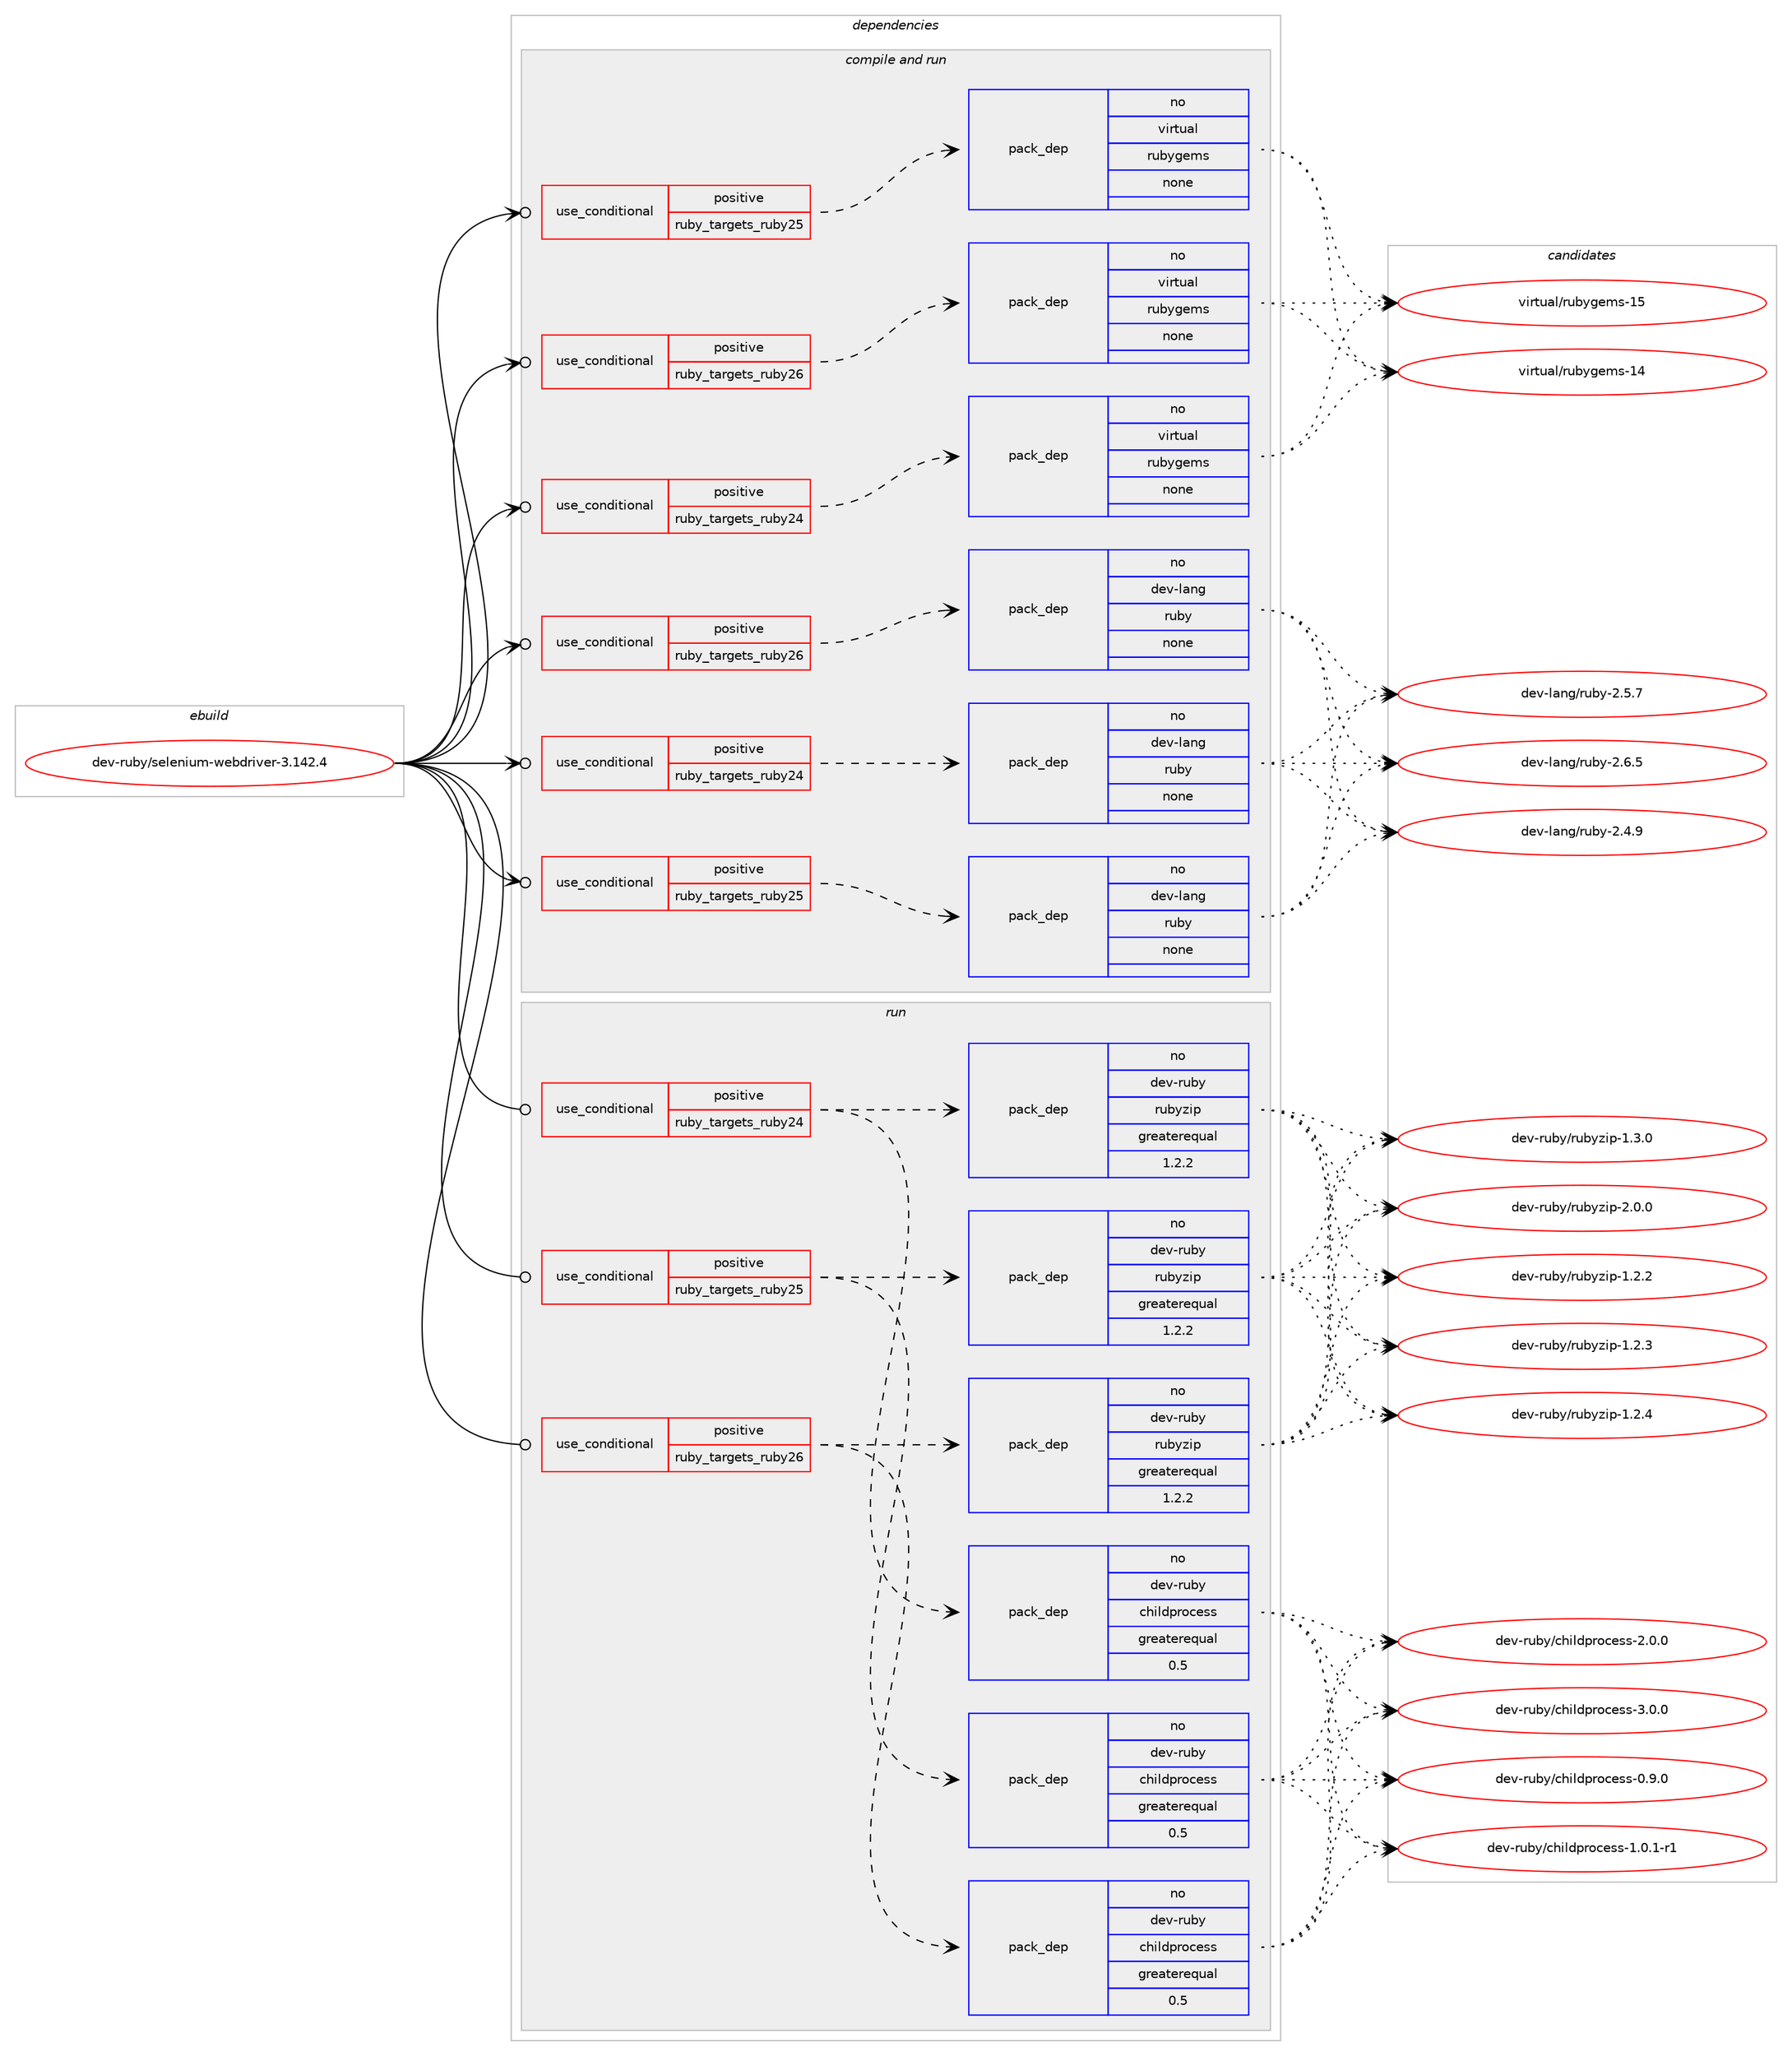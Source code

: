 digraph prolog {

# *************
# Graph options
# *************

newrank=true;
concentrate=true;
compound=true;
graph [rankdir=LR,fontname=Helvetica,fontsize=10,ranksep=1.5];#, ranksep=2.5, nodesep=0.2];
edge  [arrowhead=vee];
node  [fontname=Helvetica,fontsize=10];

# **********
# The ebuild
# **********

subgraph cluster_leftcol {
color=gray;
rank=same;
label=<<i>ebuild</i>>;
id [label="dev-ruby/selenium-webdriver-3.142.4", color=red, width=4, href="../dev-ruby/selenium-webdriver-3.142.4.svg"];
}

# ****************
# The dependencies
# ****************

subgraph cluster_midcol {
color=gray;
label=<<i>dependencies</i>>;
subgraph cluster_compile {
fillcolor="#eeeeee";
style=filled;
label=<<i>compile</i>>;
}
subgraph cluster_compileandrun {
fillcolor="#eeeeee";
style=filled;
label=<<i>compile and run</i>>;
subgraph cond177450 {
dependency715660 [label=<<TABLE BORDER="0" CELLBORDER="1" CELLSPACING="0" CELLPADDING="4"><TR><TD ROWSPAN="3" CELLPADDING="10">use_conditional</TD></TR><TR><TD>positive</TD></TR><TR><TD>ruby_targets_ruby24</TD></TR></TABLE>>, shape=none, color=red];
subgraph pack526180 {
dependency715661 [label=<<TABLE BORDER="0" CELLBORDER="1" CELLSPACING="0" CELLPADDING="4" WIDTH="220"><TR><TD ROWSPAN="6" CELLPADDING="30">pack_dep</TD></TR><TR><TD WIDTH="110">no</TD></TR><TR><TD>dev-lang</TD></TR><TR><TD>ruby</TD></TR><TR><TD>none</TD></TR><TR><TD></TD></TR></TABLE>>, shape=none, color=blue];
}
dependency715660:e -> dependency715661:w [weight=20,style="dashed",arrowhead="vee"];
}
id:e -> dependency715660:w [weight=20,style="solid",arrowhead="odotvee"];
subgraph cond177451 {
dependency715662 [label=<<TABLE BORDER="0" CELLBORDER="1" CELLSPACING="0" CELLPADDING="4"><TR><TD ROWSPAN="3" CELLPADDING="10">use_conditional</TD></TR><TR><TD>positive</TD></TR><TR><TD>ruby_targets_ruby24</TD></TR></TABLE>>, shape=none, color=red];
subgraph pack526181 {
dependency715663 [label=<<TABLE BORDER="0" CELLBORDER="1" CELLSPACING="0" CELLPADDING="4" WIDTH="220"><TR><TD ROWSPAN="6" CELLPADDING="30">pack_dep</TD></TR><TR><TD WIDTH="110">no</TD></TR><TR><TD>virtual</TD></TR><TR><TD>rubygems</TD></TR><TR><TD>none</TD></TR><TR><TD></TD></TR></TABLE>>, shape=none, color=blue];
}
dependency715662:e -> dependency715663:w [weight=20,style="dashed",arrowhead="vee"];
}
id:e -> dependency715662:w [weight=20,style="solid",arrowhead="odotvee"];
subgraph cond177452 {
dependency715664 [label=<<TABLE BORDER="0" CELLBORDER="1" CELLSPACING="0" CELLPADDING="4"><TR><TD ROWSPAN="3" CELLPADDING="10">use_conditional</TD></TR><TR><TD>positive</TD></TR><TR><TD>ruby_targets_ruby25</TD></TR></TABLE>>, shape=none, color=red];
subgraph pack526182 {
dependency715665 [label=<<TABLE BORDER="0" CELLBORDER="1" CELLSPACING="0" CELLPADDING="4" WIDTH="220"><TR><TD ROWSPAN="6" CELLPADDING="30">pack_dep</TD></TR><TR><TD WIDTH="110">no</TD></TR><TR><TD>dev-lang</TD></TR><TR><TD>ruby</TD></TR><TR><TD>none</TD></TR><TR><TD></TD></TR></TABLE>>, shape=none, color=blue];
}
dependency715664:e -> dependency715665:w [weight=20,style="dashed",arrowhead="vee"];
}
id:e -> dependency715664:w [weight=20,style="solid",arrowhead="odotvee"];
subgraph cond177453 {
dependency715666 [label=<<TABLE BORDER="0" CELLBORDER="1" CELLSPACING="0" CELLPADDING="4"><TR><TD ROWSPAN="3" CELLPADDING="10">use_conditional</TD></TR><TR><TD>positive</TD></TR><TR><TD>ruby_targets_ruby25</TD></TR></TABLE>>, shape=none, color=red];
subgraph pack526183 {
dependency715667 [label=<<TABLE BORDER="0" CELLBORDER="1" CELLSPACING="0" CELLPADDING="4" WIDTH="220"><TR><TD ROWSPAN="6" CELLPADDING="30">pack_dep</TD></TR><TR><TD WIDTH="110">no</TD></TR><TR><TD>virtual</TD></TR><TR><TD>rubygems</TD></TR><TR><TD>none</TD></TR><TR><TD></TD></TR></TABLE>>, shape=none, color=blue];
}
dependency715666:e -> dependency715667:w [weight=20,style="dashed",arrowhead="vee"];
}
id:e -> dependency715666:w [weight=20,style="solid",arrowhead="odotvee"];
subgraph cond177454 {
dependency715668 [label=<<TABLE BORDER="0" CELLBORDER="1" CELLSPACING="0" CELLPADDING="4"><TR><TD ROWSPAN="3" CELLPADDING="10">use_conditional</TD></TR><TR><TD>positive</TD></TR><TR><TD>ruby_targets_ruby26</TD></TR></TABLE>>, shape=none, color=red];
subgraph pack526184 {
dependency715669 [label=<<TABLE BORDER="0" CELLBORDER="1" CELLSPACING="0" CELLPADDING="4" WIDTH="220"><TR><TD ROWSPAN="6" CELLPADDING="30">pack_dep</TD></TR><TR><TD WIDTH="110">no</TD></TR><TR><TD>dev-lang</TD></TR><TR><TD>ruby</TD></TR><TR><TD>none</TD></TR><TR><TD></TD></TR></TABLE>>, shape=none, color=blue];
}
dependency715668:e -> dependency715669:w [weight=20,style="dashed",arrowhead="vee"];
}
id:e -> dependency715668:w [weight=20,style="solid",arrowhead="odotvee"];
subgraph cond177455 {
dependency715670 [label=<<TABLE BORDER="0" CELLBORDER="1" CELLSPACING="0" CELLPADDING="4"><TR><TD ROWSPAN="3" CELLPADDING="10">use_conditional</TD></TR><TR><TD>positive</TD></TR><TR><TD>ruby_targets_ruby26</TD></TR></TABLE>>, shape=none, color=red];
subgraph pack526185 {
dependency715671 [label=<<TABLE BORDER="0" CELLBORDER="1" CELLSPACING="0" CELLPADDING="4" WIDTH="220"><TR><TD ROWSPAN="6" CELLPADDING="30">pack_dep</TD></TR><TR><TD WIDTH="110">no</TD></TR><TR><TD>virtual</TD></TR><TR><TD>rubygems</TD></TR><TR><TD>none</TD></TR><TR><TD></TD></TR></TABLE>>, shape=none, color=blue];
}
dependency715670:e -> dependency715671:w [weight=20,style="dashed",arrowhead="vee"];
}
id:e -> dependency715670:w [weight=20,style="solid",arrowhead="odotvee"];
}
subgraph cluster_run {
fillcolor="#eeeeee";
style=filled;
label=<<i>run</i>>;
subgraph cond177456 {
dependency715672 [label=<<TABLE BORDER="0" CELLBORDER="1" CELLSPACING="0" CELLPADDING="4"><TR><TD ROWSPAN="3" CELLPADDING="10">use_conditional</TD></TR><TR><TD>positive</TD></TR><TR><TD>ruby_targets_ruby24</TD></TR></TABLE>>, shape=none, color=red];
subgraph pack526186 {
dependency715673 [label=<<TABLE BORDER="0" CELLBORDER="1" CELLSPACING="0" CELLPADDING="4" WIDTH="220"><TR><TD ROWSPAN="6" CELLPADDING="30">pack_dep</TD></TR><TR><TD WIDTH="110">no</TD></TR><TR><TD>dev-ruby</TD></TR><TR><TD>childprocess</TD></TR><TR><TD>greaterequal</TD></TR><TR><TD>0.5</TD></TR></TABLE>>, shape=none, color=blue];
}
dependency715672:e -> dependency715673:w [weight=20,style="dashed",arrowhead="vee"];
subgraph pack526187 {
dependency715674 [label=<<TABLE BORDER="0" CELLBORDER="1" CELLSPACING="0" CELLPADDING="4" WIDTH="220"><TR><TD ROWSPAN="6" CELLPADDING="30">pack_dep</TD></TR><TR><TD WIDTH="110">no</TD></TR><TR><TD>dev-ruby</TD></TR><TR><TD>rubyzip</TD></TR><TR><TD>greaterequal</TD></TR><TR><TD>1.2.2</TD></TR></TABLE>>, shape=none, color=blue];
}
dependency715672:e -> dependency715674:w [weight=20,style="dashed",arrowhead="vee"];
}
id:e -> dependency715672:w [weight=20,style="solid",arrowhead="odot"];
subgraph cond177457 {
dependency715675 [label=<<TABLE BORDER="0" CELLBORDER="1" CELLSPACING="0" CELLPADDING="4"><TR><TD ROWSPAN="3" CELLPADDING="10">use_conditional</TD></TR><TR><TD>positive</TD></TR><TR><TD>ruby_targets_ruby25</TD></TR></TABLE>>, shape=none, color=red];
subgraph pack526188 {
dependency715676 [label=<<TABLE BORDER="0" CELLBORDER="1" CELLSPACING="0" CELLPADDING="4" WIDTH="220"><TR><TD ROWSPAN="6" CELLPADDING="30">pack_dep</TD></TR><TR><TD WIDTH="110">no</TD></TR><TR><TD>dev-ruby</TD></TR><TR><TD>childprocess</TD></TR><TR><TD>greaterequal</TD></TR><TR><TD>0.5</TD></TR></TABLE>>, shape=none, color=blue];
}
dependency715675:e -> dependency715676:w [weight=20,style="dashed",arrowhead="vee"];
subgraph pack526189 {
dependency715677 [label=<<TABLE BORDER="0" CELLBORDER="1" CELLSPACING="0" CELLPADDING="4" WIDTH="220"><TR><TD ROWSPAN="6" CELLPADDING="30">pack_dep</TD></TR><TR><TD WIDTH="110">no</TD></TR><TR><TD>dev-ruby</TD></TR><TR><TD>rubyzip</TD></TR><TR><TD>greaterequal</TD></TR><TR><TD>1.2.2</TD></TR></TABLE>>, shape=none, color=blue];
}
dependency715675:e -> dependency715677:w [weight=20,style="dashed",arrowhead="vee"];
}
id:e -> dependency715675:w [weight=20,style="solid",arrowhead="odot"];
subgraph cond177458 {
dependency715678 [label=<<TABLE BORDER="0" CELLBORDER="1" CELLSPACING="0" CELLPADDING="4"><TR><TD ROWSPAN="3" CELLPADDING="10">use_conditional</TD></TR><TR><TD>positive</TD></TR><TR><TD>ruby_targets_ruby26</TD></TR></TABLE>>, shape=none, color=red];
subgraph pack526190 {
dependency715679 [label=<<TABLE BORDER="0" CELLBORDER="1" CELLSPACING="0" CELLPADDING="4" WIDTH="220"><TR><TD ROWSPAN="6" CELLPADDING="30">pack_dep</TD></TR><TR><TD WIDTH="110">no</TD></TR><TR><TD>dev-ruby</TD></TR><TR><TD>childprocess</TD></TR><TR><TD>greaterequal</TD></TR><TR><TD>0.5</TD></TR></TABLE>>, shape=none, color=blue];
}
dependency715678:e -> dependency715679:w [weight=20,style="dashed",arrowhead="vee"];
subgraph pack526191 {
dependency715680 [label=<<TABLE BORDER="0" CELLBORDER="1" CELLSPACING="0" CELLPADDING="4" WIDTH="220"><TR><TD ROWSPAN="6" CELLPADDING="30">pack_dep</TD></TR><TR><TD WIDTH="110">no</TD></TR><TR><TD>dev-ruby</TD></TR><TR><TD>rubyzip</TD></TR><TR><TD>greaterequal</TD></TR><TR><TD>1.2.2</TD></TR></TABLE>>, shape=none, color=blue];
}
dependency715678:e -> dependency715680:w [weight=20,style="dashed",arrowhead="vee"];
}
id:e -> dependency715678:w [weight=20,style="solid",arrowhead="odot"];
}
}

# **************
# The candidates
# **************

subgraph cluster_choices {
rank=same;
color=gray;
label=<<i>candidates</i>>;

subgraph choice526180 {
color=black;
nodesep=1;
choice10010111845108971101034711411798121455046524657 [label="dev-lang/ruby-2.4.9", color=red, width=4,href="../dev-lang/ruby-2.4.9.svg"];
choice10010111845108971101034711411798121455046534655 [label="dev-lang/ruby-2.5.7", color=red, width=4,href="../dev-lang/ruby-2.5.7.svg"];
choice10010111845108971101034711411798121455046544653 [label="dev-lang/ruby-2.6.5", color=red, width=4,href="../dev-lang/ruby-2.6.5.svg"];
dependency715661:e -> choice10010111845108971101034711411798121455046524657:w [style=dotted,weight="100"];
dependency715661:e -> choice10010111845108971101034711411798121455046534655:w [style=dotted,weight="100"];
dependency715661:e -> choice10010111845108971101034711411798121455046544653:w [style=dotted,weight="100"];
}
subgraph choice526181 {
color=black;
nodesep=1;
choice118105114116117971084711411798121103101109115454952 [label="virtual/rubygems-14", color=red, width=4,href="../virtual/rubygems-14.svg"];
choice118105114116117971084711411798121103101109115454953 [label="virtual/rubygems-15", color=red, width=4,href="../virtual/rubygems-15.svg"];
dependency715663:e -> choice118105114116117971084711411798121103101109115454952:w [style=dotted,weight="100"];
dependency715663:e -> choice118105114116117971084711411798121103101109115454953:w [style=dotted,weight="100"];
}
subgraph choice526182 {
color=black;
nodesep=1;
choice10010111845108971101034711411798121455046524657 [label="dev-lang/ruby-2.4.9", color=red, width=4,href="../dev-lang/ruby-2.4.9.svg"];
choice10010111845108971101034711411798121455046534655 [label="dev-lang/ruby-2.5.7", color=red, width=4,href="../dev-lang/ruby-2.5.7.svg"];
choice10010111845108971101034711411798121455046544653 [label="dev-lang/ruby-2.6.5", color=red, width=4,href="../dev-lang/ruby-2.6.5.svg"];
dependency715665:e -> choice10010111845108971101034711411798121455046524657:w [style=dotted,weight="100"];
dependency715665:e -> choice10010111845108971101034711411798121455046534655:w [style=dotted,weight="100"];
dependency715665:e -> choice10010111845108971101034711411798121455046544653:w [style=dotted,weight="100"];
}
subgraph choice526183 {
color=black;
nodesep=1;
choice118105114116117971084711411798121103101109115454952 [label="virtual/rubygems-14", color=red, width=4,href="../virtual/rubygems-14.svg"];
choice118105114116117971084711411798121103101109115454953 [label="virtual/rubygems-15", color=red, width=4,href="../virtual/rubygems-15.svg"];
dependency715667:e -> choice118105114116117971084711411798121103101109115454952:w [style=dotted,weight="100"];
dependency715667:e -> choice118105114116117971084711411798121103101109115454953:w [style=dotted,weight="100"];
}
subgraph choice526184 {
color=black;
nodesep=1;
choice10010111845108971101034711411798121455046524657 [label="dev-lang/ruby-2.4.9", color=red, width=4,href="../dev-lang/ruby-2.4.9.svg"];
choice10010111845108971101034711411798121455046534655 [label="dev-lang/ruby-2.5.7", color=red, width=4,href="../dev-lang/ruby-2.5.7.svg"];
choice10010111845108971101034711411798121455046544653 [label="dev-lang/ruby-2.6.5", color=red, width=4,href="../dev-lang/ruby-2.6.5.svg"];
dependency715669:e -> choice10010111845108971101034711411798121455046524657:w [style=dotted,weight="100"];
dependency715669:e -> choice10010111845108971101034711411798121455046534655:w [style=dotted,weight="100"];
dependency715669:e -> choice10010111845108971101034711411798121455046544653:w [style=dotted,weight="100"];
}
subgraph choice526185 {
color=black;
nodesep=1;
choice118105114116117971084711411798121103101109115454952 [label="virtual/rubygems-14", color=red, width=4,href="../virtual/rubygems-14.svg"];
choice118105114116117971084711411798121103101109115454953 [label="virtual/rubygems-15", color=red, width=4,href="../virtual/rubygems-15.svg"];
dependency715671:e -> choice118105114116117971084711411798121103101109115454952:w [style=dotted,weight="100"];
dependency715671:e -> choice118105114116117971084711411798121103101109115454953:w [style=dotted,weight="100"];
}
subgraph choice526186 {
color=black;
nodesep=1;
choice1001011184511411798121479910410510810011211411199101115115454846574648 [label="dev-ruby/childprocess-0.9.0", color=red, width=4,href="../dev-ruby/childprocess-0.9.0.svg"];
choice10010111845114117981214799104105108100112114111991011151154549464846494511449 [label="dev-ruby/childprocess-1.0.1-r1", color=red, width=4,href="../dev-ruby/childprocess-1.0.1-r1.svg"];
choice1001011184511411798121479910410510810011211411199101115115455046484648 [label="dev-ruby/childprocess-2.0.0", color=red, width=4,href="../dev-ruby/childprocess-2.0.0.svg"];
choice1001011184511411798121479910410510810011211411199101115115455146484648 [label="dev-ruby/childprocess-3.0.0", color=red, width=4,href="../dev-ruby/childprocess-3.0.0.svg"];
dependency715673:e -> choice1001011184511411798121479910410510810011211411199101115115454846574648:w [style=dotted,weight="100"];
dependency715673:e -> choice10010111845114117981214799104105108100112114111991011151154549464846494511449:w [style=dotted,weight="100"];
dependency715673:e -> choice1001011184511411798121479910410510810011211411199101115115455046484648:w [style=dotted,weight="100"];
dependency715673:e -> choice1001011184511411798121479910410510810011211411199101115115455146484648:w [style=dotted,weight="100"];
}
subgraph choice526187 {
color=black;
nodesep=1;
choice10010111845114117981214711411798121122105112454946504650 [label="dev-ruby/rubyzip-1.2.2", color=red, width=4,href="../dev-ruby/rubyzip-1.2.2.svg"];
choice10010111845114117981214711411798121122105112454946504651 [label="dev-ruby/rubyzip-1.2.3", color=red, width=4,href="../dev-ruby/rubyzip-1.2.3.svg"];
choice10010111845114117981214711411798121122105112454946504652 [label="dev-ruby/rubyzip-1.2.4", color=red, width=4,href="../dev-ruby/rubyzip-1.2.4.svg"];
choice10010111845114117981214711411798121122105112454946514648 [label="dev-ruby/rubyzip-1.3.0", color=red, width=4,href="../dev-ruby/rubyzip-1.3.0.svg"];
choice10010111845114117981214711411798121122105112455046484648 [label="dev-ruby/rubyzip-2.0.0", color=red, width=4,href="../dev-ruby/rubyzip-2.0.0.svg"];
dependency715674:e -> choice10010111845114117981214711411798121122105112454946504650:w [style=dotted,weight="100"];
dependency715674:e -> choice10010111845114117981214711411798121122105112454946504651:w [style=dotted,weight="100"];
dependency715674:e -> choice10010111845114117981214711411798121122105112454946504652:w [style=dotted,weight="100"];
dependency715674:e -> choice10010111845114117981214711411798121122105112454946514648:w [style=dotted,weight="100"];
dependency715674:e -> choice10010111845114117981214711411798121122105112455046484648:w [style=dotted,weight="100"];
}
subgraph choice526188 {
color=black;
nodesep=1;
choice1001011184511411798121479910410510810011211411199101115115454846574648 [label="dev-ruby/childprocess-0.9.0", color=red, width=4,href="../dev-ruby/childprocess-0.9.0.svg"];
choice10010111845114117981214799104105108100112114111991011151154549464846494511449 [label="dev-ruby/childprocess-1.0.1-r1", color=red, width=4,href="../dev-ruby/childprocess-1.0.1-r1.svg"];
choice1001011184511411798121479910410510810011211411199101115115455046484648 [label="dev-ruby/childprocess-2.0.0", color=red, width=4,href="../dev-ruby/childprocess-2.0.0.svg"];
choice1001011184511411798121479910410510810011211411199101115115455146484648 [label="dev-ruby/childprocess-3.0.0", color=red, width=4,href="../dev-ruby/childprocess-3.0.0.svg"];
dependency715676:e -> choice1001011184511411798121479910410510810011211411199101115115454846574648:w [style=dotted,weight="100"];
dependency715676:e -> choice10010111845114117981214799104105108100112114111991011151154549464846494511449:w [style=dotted,weight="100"];
dependency715676:e -> choice1001011184511411798121479910410510810011211411199101115115455046484648:w [style=dotted,weight="100"];
dependency715676:e -> choice1001011184511411798121479910410510810011211411199101115115455146484648:w [style=dotted,weight="100"];
}
subgraph choice526189 {
color=black;
nodesep=1;
choice10010111845114117981214711411798121122105112454946504650 [label="dev-ruby/rubyzip-1.2.2", color=red, width=4,href="../dev-ruby/rubyzip-1.2.2.svg"];
choice10010111845114117981214711411798121122105112454946504651 [label="dev-ruby/rubyzip-1.2.3", color=red, width=4,href="../dev-ruby/rubyzip-1.2.3.svg"];
choice10010111845114117981214711411798121122105112454946504652 [label="dev-ruby/rubyzip-1.2.4", color=red, width=4,href="../dev-ruby/rubyzip-1.2.4.svg"];
choice10010111845114117981214711411798121122105112454946514648 [label="dev-ruby/rubyzip-1.3.0", color=red, width=4,href="../dev-ruby/rubyzip-1.3.0.svg"];
choice10010111845114117981214711411798121122105112455046484648 [label="dev-ruby/rubyzip-2.0.0", color=red, width=4,href="../dev-ruby/rubyzip-2.0.0.svg"];
dependency715677:e -> choice10010111845114117981214711411798121122105112454946504650:w [style=dotted,weight="100"];
dependency715677:e -> choice10010111845114117981214711411798121122105112454946504651:w [style=dotted,weight="100"];
dependency715677:e -> choice10010111845114117981214711411798121122105112454946504652:w [style=dotted,weight="100"];
dependency715677:e -> choice10010111845114117981214711411798121122105112454946514648:w [style=dotted,weight="100"];
dependency715677:e -> choice10010111845114117981214711411798121122105112455046484648:w [style=dotted,weight="100"];
}
subgraph choice526190 {
color=black;
nodesep=1;
choice1001011184511411798121479910410510810011211411199101115115454846574648 [label="dev-ruby/childprocess-0.9.0", color=red, width=4,href="../dev-ruby/childprocess-0.9.0.svg"];
choice10010111845114117981214799104105108100112114111991011151154549464846494511449 [label="dev-ruby/childprocess-1.0.1-r1", color=red, width=4,href="../dev-ruby/childprocess-1.0.1-r1.svg"];
choice1001011184511411798121479910410510810011211411199101115115455046484648 [label="dev-ruby/childprocess-2.0.0", color=red, width=4,href="../dev-ruby/childprocess-2.0.0.svg"];
choice1001011184511411798121479910410510810011211411199101115115455146484648 [label="dev-ruby/childprocess-3.0.0", color=red, width=4,href="../dev-ruby/childprocess-3.0.0.svg"];
dependency715679:e -> choice1001011184511411798121479910410510810011211411199101115115454846574648:w [style=dotted,weight="100"];
dependency715679:e -> choice10010111845114117981214799104105108100112114111991011151154549464846494511449:w [style=dotted,weight="100"];
dependency715679:e -> choice1001011184511411798121479910410510810011211411199101115115455046484648:w [style=dotted,weight="100"];
dependency715679:e -> choice1001011184511411798121479910410510810011211411199101115115455146484648:w [style=dotted,weight="100"];
}
subgraph choice526191 {
color=black;
nodesep=1;
choice10010111845114117981214711411798121122105112454946504650 [label="dev-ruby/rubyzip-1.2.2", color=red, width=4,href="../dev-ruby/rubyzip-1.2.2.svg"];
choice10010111845114117981214711411798121122105112454946504651 [label="dev-ruby/rubyzip-1.2.3", color=red, width=4,href="../dev-ruby/rubyzip-1.2.3.svg"];
choice10010111845114117981214711411798121122105112454946504652 [label="dev-ruby/rubyzip-1.2.4", color=red, width=4,href="../dev-ruby/rubyzip-1.2.4.svg"];
choice10010111845114117981214711411798121122105112454946514648 [label="dev-ruby/rubyzip-1.3.0", color=red, width=4,href="../dev-ruby/rubyzip-1.3.0.svg"];
choice10010111845114117981214711411798121122105112455046484648 [label="dev-ruby/rubyzip-2.0.0", color=red, width=4,href="../dev-ruby/rubyzip-2.0.0.svg"];
dependency715680:e -> choice10010111845114117981214711411798121122105112454946504650:w [style=dotted,weight="100"];
dependency715680:e -> choice10010111845114117981214711411798121122105112454946504651:w [style=dotted,weight="100"];
dependency715680:e -> choice10010111845114117981214711411798121122105112454946504652:w [style=dotted,weight="100"];
dependency715680:e -> choice10010111845114117981214711411798121122105112454946514648:w [style=dotted,weight="100"];
dependency715680:e -> choice10010111845114117981214711411798121122105112455046484648:w [style=dotted,weight="100"];
}
}

}
